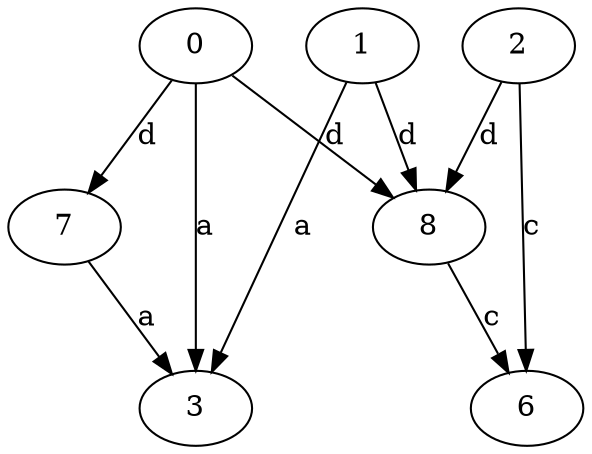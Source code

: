 strict digraph  {
0;
1;
2;
3;
6;
7;
8;
0 -> 3  [label=a];
0 -> 7  [label=d];
0 -> 8  [label=d];
1 -> 3  [label=a];
1 -> 8  [label=d];
2 -> 6  [label=c];
2 -> 8  [label=d];
7 -> 3  [label=a];
8 -> 6  [label=c];
}
